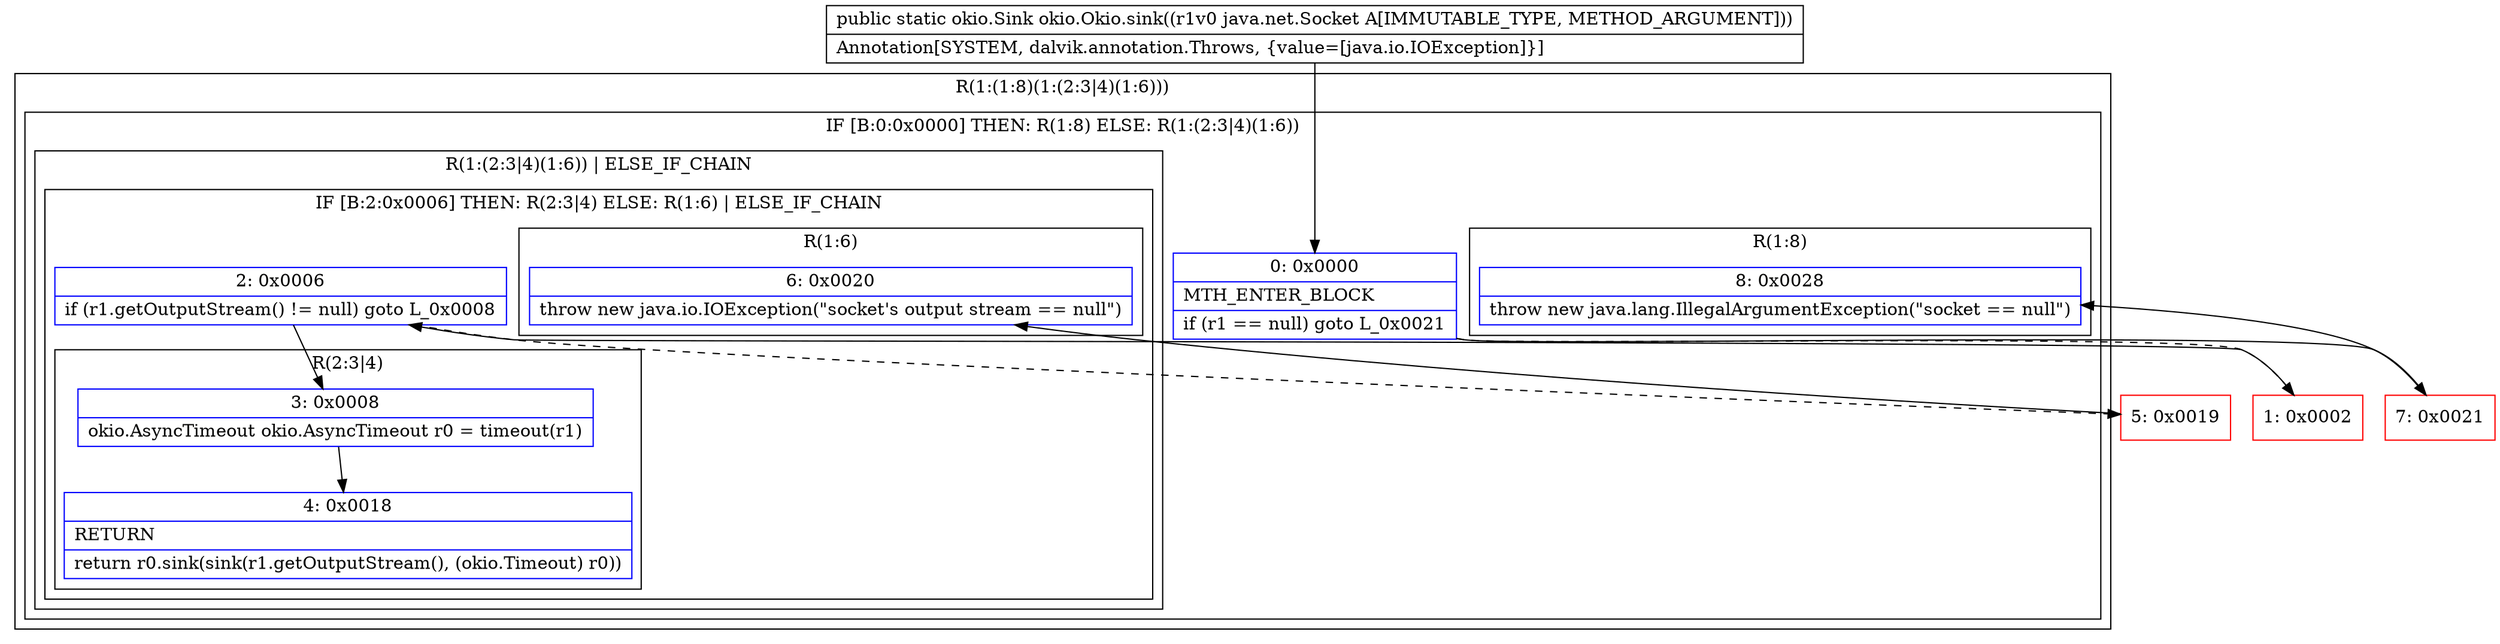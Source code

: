 digraph "CFG forokio.Okio.sink(Ljava\/net\/Socket;)Lokio\/Sink;" {
subgraph cluster_Region_1621292242 {
label = "R(1:(1:8)(1:(2:3|4)(1:6)))";
node [shape=record,color=blue];
subgraph cluster_IfRegion_2018092158 {
label = "IF [B:0:0x0000] THEN: R(1:8) ELSE: R(1:(2:3|4)(1:6))";
node [shape=record,color=blue];
Node_0 [shape=record,label="{0\:\ 0x0000|MTH_ENTER_BLOCK\l|if (r1 == null) goto L_0x0021\l}"];
subgraph cluster_Region_1285121954 {
label = "R(1:8)";
node [shape=record,color=blue];
Node_8 [shape=record,label="{8\:\ 0x0028|throw new java.lang.IllegalArgumentException(\"socket == null\")\l}"];
}
subgraph cluster_Region_1480254385 {
label = "R(1:(2:3|4)(1:6)) | ELSE_IF_CHAIN\l";
node [shape=record,color=blue];
subgraph cluster_IfRegion_793352192 {
label = "IF [B:2:0x0006] THEN: R(2:3|4) ELSE: R(1:6) | ELSE_IF_CHAIN\l";
node [shape=record,color=blue];
Node_2 [shape=record,label="{2\:\ 0x0006|if (r1.getOutputStream() != null) goto L_0x0008\l}"];
subgraph cluster_Region_503971628 {
label = "R(2:3|4)";
node [shape=record,color=blue];
Node_3 [shape=record,label="{3\:\ 0x0008|okio.AsyncTimeout okio.AsyncTimeout r0 = timeout(r1)\l}"];
Node_4 [shape=record,label="{4\:\ 0x0018|RETURN\l|return r0.sink(sink(r1.getOutputStream(), (okio.Timeout) r0))\l}"];
}
subgraph cluster_Region_437695427 {
label = "R(1:6)";
node [shape=record,color=blue];
Node_6 [shape=record,label="{6\:\ 0x0020|throw new java.io.IOException(\"socket's output stream == null\")\l}"];
}
}
}
}
}
Node_1 [shape=record,color=red,label="{1\:\ 0x0002}"];
Node_5 [shape=record,color=red,label="{5\:\ 0x0019}"];
Node_7 [shape=record,color=red,label="{7\:\ 0x0021}"];
MethodNode[shape=record,label="{public static okio.Sink okio.Okio.sink((r1v0 java.net.Socket A[IMMUTABLE_TYPE, METHOD_ARGUMENT]))  | Annotation[SYSTEM, dalvik.annotation.Throws, \{value=[java.io.IOException]\}]\l}"];
MethodNode -> Node_0;
Node_0 -> Node_1[style=dashed];
Node_0 -> Node_7;
Node_2 -> Node_3;
Node_2 -> Node_5[style=dashed];
Node_3 -> Node_4;
Node_1 -> Node_2;
Node_5 -> Node_6;
Node_7 -> Node_8;
}

